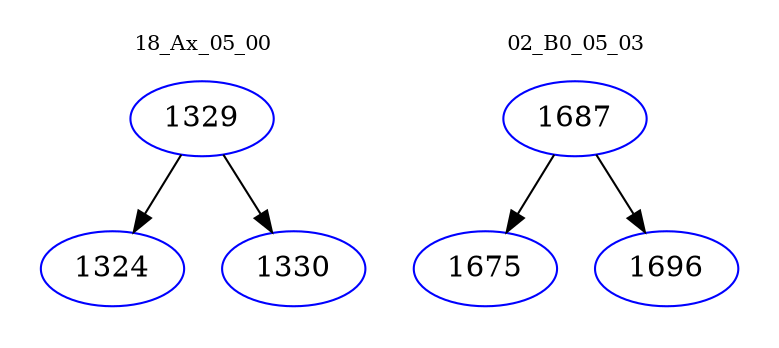 digraph{
subgraph cluster_0 {
color = white
label = "18_Ax_05_00";
fontsize=10;
T0_1329 [label="1329", color="blue"]
T0_1329 -> T0_1324 [color="black"]
T0_1324 [label="1324", color="blue"]
T0_1329 -> T0_1330 [color="black"]
T0_1330 [label="1330", color="blue"]
}
subgraph cluster_1 {
color = white
label = "02_B0_05_03";
fontsize=10;
T1_1687 [label="1687", color="blue"]
T1_1687 -> T1_1675 [color="black"]
T1_1675 [label="1675", color="blue"]
T1_1687 -> T1_1696 [color="black"]
T1_1696 [label="1696", color="blue"]
}
}
